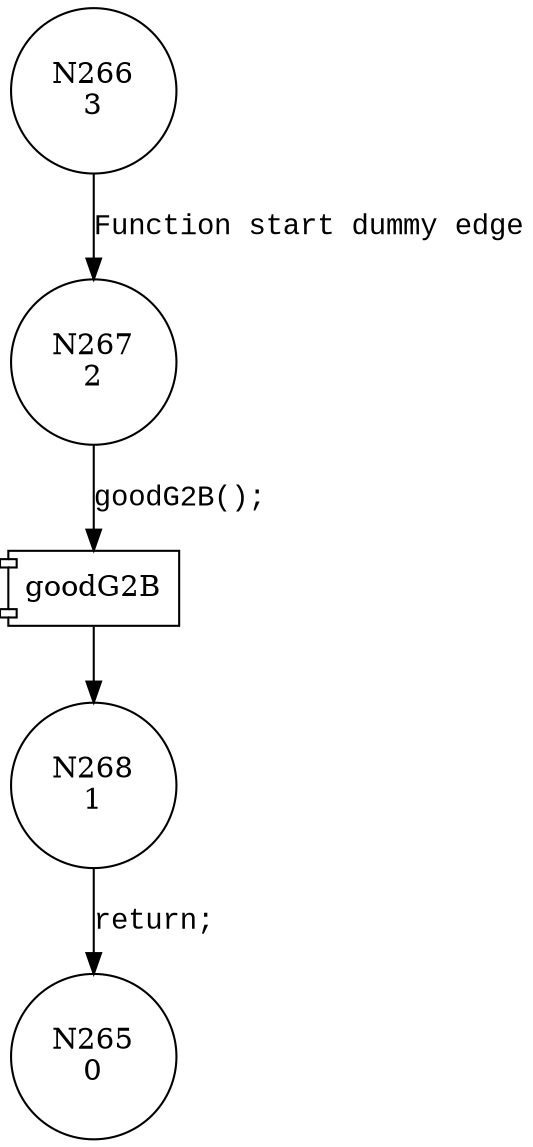 digraph CWE121_Stack_Based_Buffer_Overflow__CWE805_char_declare_snprintf_63_good {
267 [shape="circle" label="N267\n2"]
268 [shape="circle" label="N268\n1"]
266 [shape="circle" label="N266\n3"]
265 [shape="circle" label="N265\n0"]
100027 [shape="component" label="goodG2B"]
267 -> 100027 [label="goodG2B();" fontname="Courier New"]
100027 -> 268 [label="" fontname="Courier New"]
266 -> 267 [label="Function start dummy edge" fontname="Courier New"]
268 -> 265 [label="return;" fontname="Courier New"]
}